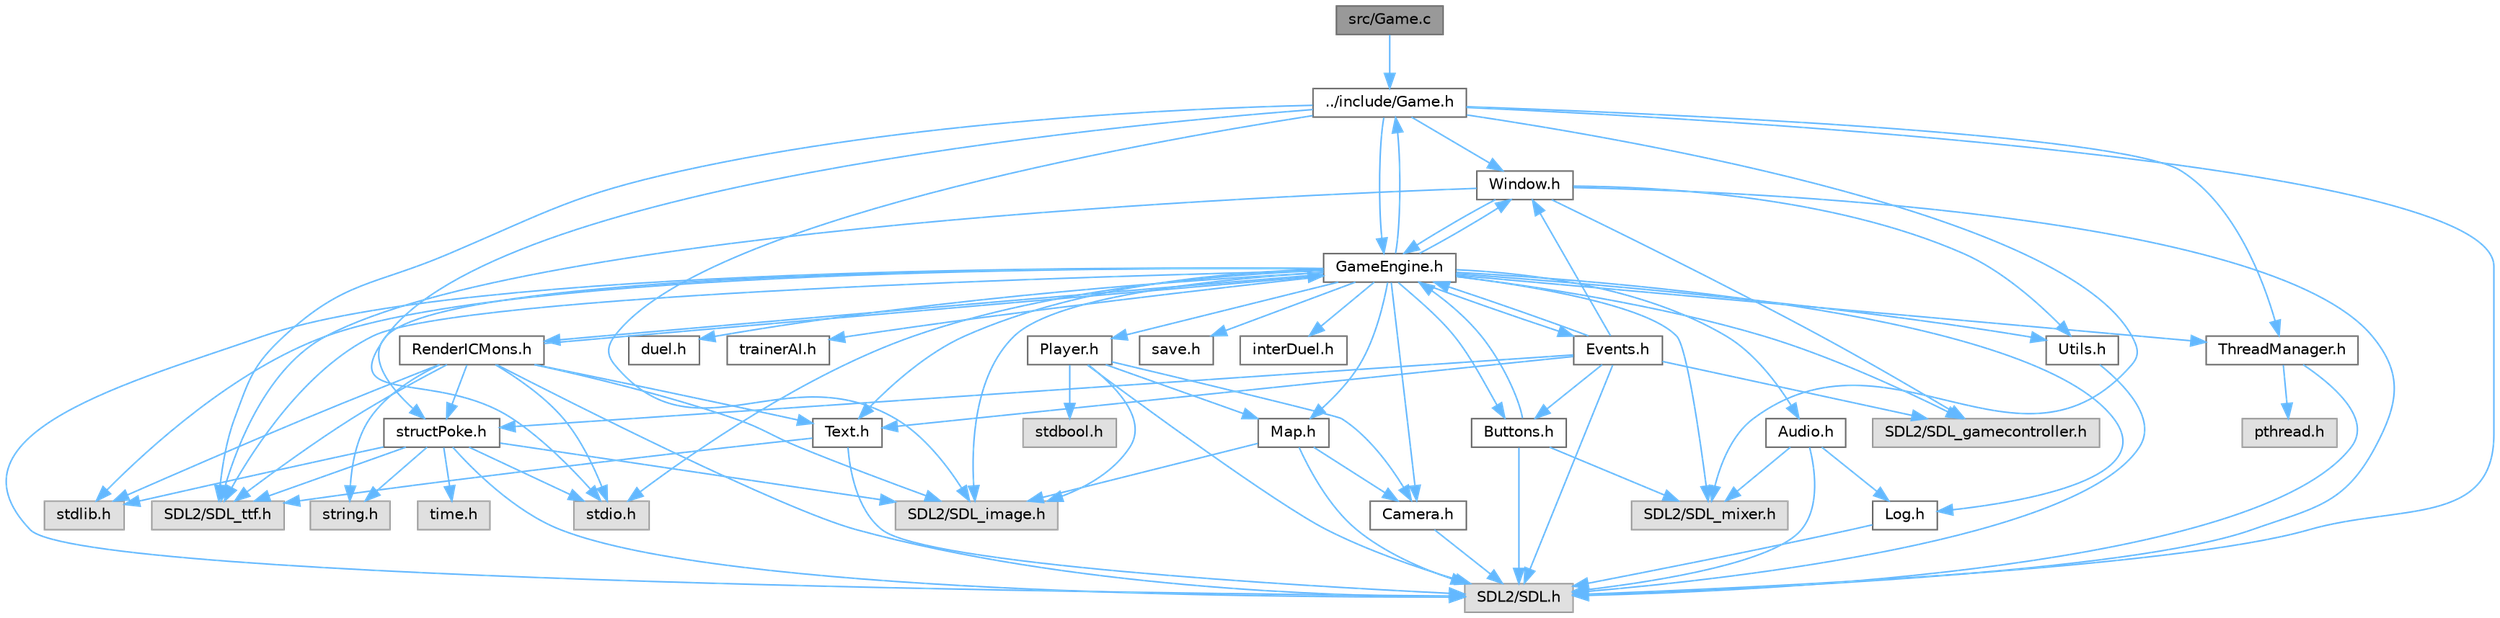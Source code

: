 digraph "src/Game.c"
{
 // LATEX_PDF_SIZE
  bgcolor="transparent";
  edge [fontname=Helvetica,fontsize=10,labelfontname=Helvetica,labelfontsize=10];
  node [fontname=Helvetica,fontsize=10,shape=box,height=0.2,width=0.4];
  Node1 [id="Node000001",label="src/Game.c",height=0.2,width=0.4,color="gray40", fillcolor="grey60", style="filled", fontcolor="black",tooltip=" "];
  Node1 -> Node2 [id="edge84_Node000001_Node000002",color="steelblue1",style="solid",tooltip=" "];
  Node2 [id="Node000002",label="../include/Game.h",height=0.2,width=0.4,color="grey40", fillcolor="white", style="filled",URL="$d3/d5f/Game_8h.html",tooltip=" "];
  Node2 -> Node3 [id="edge85_Node000002_Node000003",color="steelblue1",style="solid",tooltip=" "];
  Node3 [id="Node000003",label="SDL2/SDL.h",height=0.2,width=0.4,color="grey60", fillcolor="#E0E0E0", style="filled",tooltip=" "];
  Node2 -> Node4 [id="edge86_Node000002_Node000004",color="steelblue1",style="solid",tooltip=" "];
  Node4 [id="Node000004",label="SDL2/SDL_mixer.h",height=0.2,width=0.4,color="grey60", fillcolor="#E0E0E0", style="filled",tooltip=" "];
  Node2 -> Node5 [id="edge87_Node000002_Node000005",color="steelblue1",style="solid",tooltip=" "];
  Node5 [id="Node000005",label="SDL2/SDL_image.h",height=0.2,width=0.4,color="grey60", fillcolor="#E0E0E0", style="filled",tooltip=" "];
  Node2 -> Node6 [id="edge88_Node000002_Node000006",color="steelblue1",style="solid",tooltip=" "];
  Node6 [id="Node000006",label="SDL2/SDL_ttf.h",height=0.2,width=0.4,color="grey60", fillcolor="#E0E0E0", style="filled",tooltip=" "];
  Node2 -> Node7 [id="edge89_Node000002_Node000007",color="steelblue1",style="solid",tooltip=" "];
  Node7 [id="Node000007",label="stdio.h",height=0.2,width=0.4,color="grey60", fillcolor="#E0E0E0", style="filled",tooltip=" "];
  Node2 -> Node8 [id="edge90_Node000002_Node000008",color="steelblue1",style="solid",tooltip=" "];
  Node8 [id="Node000008",label="Window.h",height=0.2,width=0.4,color="grey40", fillcolor="white", style="filled",URL="$d3/ded/Window_8h.html",tooltip="Définition et gestion de la fenêtre principale de l'application."];
  Node8 -> Node3 [id="edge91_Node000008_Node000003",color="steelblue1",style="solid",tooltip=" "];
  Node8 -> Node6 [id="edge92_Node000008_Node000006",color="steelblue1",style="solid",tooltip=" "];
  Node8 -> Node9 [id="edge93_Node000008_Node000009",color="steelblue1",style="solid",tooltip=" "];
  Node9 [id="Node000009",label="SDL2/SDL_gamecontroller.h",height=0.2,width=0.4,color="grey60", fillcolor="#E0E0E0", style="filled",tooltip=" "];
  Node8 -> Node10 [id="edge94_Node000008_Node000010",color="steelblue1",style="solid",tooltip=" "];
  Node10 [id="Node000010",label="GameEngine.h",height=0.2,width=0.4,color="grey40", fillcolor="white", style="filled",URL="$d7/d1f/GameEngine_8h.html",tooltip="Définition et gestion du moteur de jeu."];
  Node10 -> Node3 [id="edge95_Node000010_Node000003",color="steelblue1",style="solid",tooltip=" "];
  Node10 -> Node4 [id="edge96_Node000010_Node000004",color="steelblue1",style="solid",tooltip=" "];
  Node10 -> Node5 [id="edge97_Node000010_Node000005",color="steelblue1",style="solid",tooltip=" "];
  Node10 -> Node6 [id="edge98_Node000010_Node000006",color="steelblue1",style="solid",tooltip=" "];
  Node10 -> Node9 [id="edge99_Node000010_Node000009",color="steelblue1",style="solid",tooltip=" "];
  Node10 -> Node7 [id="edge100_Node000010_Node000007",color="steelblue1",style="solid",tooltip=" "];
  Node10 -> Node11 [id="edge101_Node000010_Node000011",color="steelblue1",style="solid",tooltip=" "];
  Node11 [id="Node000011",label="stdlib.h",height=0.2,width=0.4,color="grey60", fillcolor="#E0E0E0", style="filled",tooltip=" "];
  Node10 -> Node12 [id="edge102_Node000010_Node000012",color="steelblue1",style="solid",tooltip=" "];
  Node12 [id="Node000012",label="Log.h",height=0.2,width=0.4,color="grey40", fillcolor="white", style="filled",URL="$d1/d45/Log_8h.html",tooltip=" "];
  Node12 -> Node3 [id="edge103_Node000012_Node000003",color="steelblue1",style="solid",tooltip=" "];
  Node10 -> Node13 [id="edge104_Node000010_Node000013",color="steelblue1",style="solid",tooltip=" "];
  Node13 [id="Node000013",label="Audio.h",height=0.2,width=0.4,color="grey40", fillcolor="white", style="filled",URL="$d8/daa/Audio_8h.html",tooltip="Gestion de l'audio pour l'application."];
  Node13 -> Node12 [id="edge105_Node000013_Node000012",color="steelblue1",style="solid",tooltip=" "];
  Node13 -> Node4 [id="edge106_Node000013_Node000004",color="steelblue1",style="solid",tooltip=" "];
  Node13 -> Node3 [id="edge107_Node000013_Node000003",color="steelblue1",style="solid",tooltip=" "];
  Node10 -> Node14 [id="edge108_Node000010_Node000014",color="steelblue1",style="solid",tooltip=" "];
  Node14 [id="Node000014",label="Buttons.h",height=0.2,width=0.4,color="grey40", fillcolor="white", style="filled",URL="$d3/d70/Buttons_8h.html",tooltip="Gestion des boutons et curseurs pour l'application."];
  Node14 -> Node3 [id="edge109_Node000014_Node000003",color="steelblue1",style="solid",tooltip=" "];
  Node14 -> Node4 [id="edge110_Node000014_Node000004",color="steelblue1",style="solid",tooltip=" "];
  Node14 -> Node10 [id="edge111_Node000014_Node000010",color="steelblue1",style="solid",tooltip=" "];
  Node10 -> Node15 [id="edge112_Node000010_Node000015",color="steelblue1",style="solid",tooltip=" "];
  Node15 [id="Node000015",label="structPoke.h",height=0.2,width=0.4,color="grey40", fillcolor="white", style="filled",URL="$da/d71/structPoke_8h.html",tooltip=" "];
  Node15 -> Node7 [id="edge113_Node000015_Node000007",color="steelblue1",style="solid",tooltip=" "];
  Node15 -> Node11 [id="edge114_Node000015_Node000011",color="steelblue1",style="solid",tooltip=" "];
  Node15 -> Node16 [id="edge115_Node000015_Node000016",color="steelblue1",style="solid",tooltip=" "];
  Node16 [id="Node000016",label="time.h",height=0.2,width=0.4,color="grey60", fillcolor="#E0E0E0", style="filled",tooltip=" "];
  Node15 -> Node17 [id="edge116_Node000015_Node000017",color="steelblue1",style="solid",tooltip=" "];
  Node17 [id="Node000017",label="string.h",height=0.2,width=0.4,color="grey60", fillcolor="#E0E0E0", style="filled",tooltip=" "];
  Node15 -> Node3 [id="edge117_Node000015_Node000003",color="steelblue1",style="solid",tooltip=" "];
  Node15 -> Node5 [id="edge118_Node000015_Node000005",color="steelblue1",style="solid",tooltip=" "];
  Node15 -> Node6 [id="edge119_Node000015_Node000006",color="steelblue1",style="solid",tooltip=" "];
  Node10 -> Node18 [id="edge120_Node000010_Node000018",color="steelblue1",style="solid",tooltip=" "];
  Node18 [id="Node000018",label="duel.h",height=0.2,width=0.4,color="grey40", fillcolor="white", style="filled",URL="$d6/d8e/duel_8h.html",tooltip=" "];
  Node10 -> Node19 [id="edge121_Node000010_Node000019",color="steelblue1",style="solid",tooltip=" "];
  Node19 [id="Node000019",label="trainerAI.h",height=0.2,width=0.4,color="grey40", fillcolor="white", style="filled",URL="$df/d27/trainerAI_8h.html",tooltip=" "];
  Node10 -> Node20 [id="edge122_Node000010_Node000020",color="steelblue1",style="solid",tooltip=" "];
  Node20 [id="Node000020",label="save.h",height=0.2,width=0.4,color="grey40", fillcolor="white", style="filled",URL="$d5/d5e/save_8h.html",tooltip="Save the player's data in a file."];
  Node10 -> Node21 [id="edge123_Node000010_Node000021",color="steelblue1",style="solid",tooltip=" "];
  Node21 [id="Node000021",label="interDuel.h",height=0.2,width=0.4,color="grey40", fillcolor="white", style="filled",URL="$da/d1d/interDuel_8h.html",tooltip=" "];
  Node10 -> Node22 [id="edge124_Node000010_Node000022",color="steelblue1",style="solid",tooltip=" "];
  Node22 [id="Node000022",label="Utils.h",height=0.2,width=0.4,color="grey40", fillcolor="white", style="filled",URL="$d9/ded/Utils_8h.html",tooltip="Fonctions utilitaires pour l'application."];
  Node22 -> Node3 [id="edge125_Node000022_Node000003",color="steelblue1",style="solid",tooltip=" "];
  Node10 -> Node23 [id="edge126_Node000010_Node000023",color="steelblue1",style="solid",tooltip=" "];
  Node23 [id="Node000023",label="Text.h",height=0.2,width=0.4,color="grey40", fillcolor="white", style="filled",URL="$d6/d35/Text_8h.html",tooltip="Définition et gestion des éléments de texte."];
  Node23 -> Node3 [id="edge127_Node000023_Node000003",color="steelblue1",style="solid",tooltip=" "];
  Node23 -> Node6 [id="edge128_Node000023_Node000006",color="steelblue1",style="solid",tooltip=" "];
  Node10 -> Node8 [id="edge129_Node000010_Node000008",color="steelblue1",style="solid",tooltip=" "];
  Node10 -> Node24 [id="edge130_Node000010_Node000024",color="steelblue1",style="solid",tooltip=" "];
  Node24 [id="Node000024",label="Map.h",height=0.2,width=0.4,color="grey40", fillcolor="white", style="filled",URL="$df/d79/Map_8h.html",tooltip=" "];
  Node24 -> Node3 [id="edge131_Node000024_Node000003",color="steelblue1",style="solid",tooltip=" "];
  Node24 -> Node5 [id="edge132_Node000024_Node000005",color="steelblue1",style="solid",tooltip=" "];
  Node24 -> Node25 [id="edge133_Node000024_Node000025",color="steelblue1",style="solid",tooltip=" "];
  Node25 [id="Node000025",label="Camera.h",height=0.2,width=0.4,color="grey40", fillcolor="white", style="filled",URL="$dd/de4/Camera_8h.html",tooltip="Gestion de la caméra pour le défilement de la vue du jeu."];
  Node25 -> Node3 [id="edge134_Node000025_Node000003",color="steelblue1",style="solid",tooltip=" "];
  Node10 -> Node26 [id="edge135_Node000010_Node000026",color="steelblue1",style="solid",tooltip=" "];
  Node26 [id="Node000026",label="Player.h",height=0.2,width=0.4,color="grey40", fillcolor="white", style="filled",URL="$da/dbf/Player_8h.html",tooltip=" "];
  Node26 -> Node3 [id="edge136_Node000026_Node000003",color="steelblue1",style="solid",tooltip=" "];
  Node26 -> Node5 [id="edge137_Node000026_Node000005",color="steelblue1",style="solid",tooltip=" "];
  Node26 -> Node24 [id="edge138_Node000026_Node000024",color="steelblue1",style="solid",tooltip=" "];
  Node26 -> Node25 [id="edge139_Node000026_Node000025",color="steelblue1",style="solid",tooltip=" "];
  Node26 -> Node27 [id="edge140_Node000026_Node000027",color="steelblue1",style="solid",tooltip=" "];
  Node27 [id="Node000027",label="stdbool.h",height=0.2,width=0.4,color="grey60", fillcolor="#E0E0E0", style="filled",tooltip=" "];
  Node10 -> Node25 [id="edge141_Node000010_Node000025",color="steelblue1",style="solid",tooltip=" "];
  Node10 -> Node28 [id="edge142_Node000010_Node000028",color="steelblue1",style="solid",tooltip=" "];
  Node28 [id="Node000028",label="ThreadManager.h",height=0.2,width=0.4,color="grey40", fillcolor="white", style="filled",URL="$d0/daa/ThreadManager_8h.html",tooltip=" "];
  Node28 -> Node29 [id="edge143_Node000028_Node000029",color="steelblue1",style="solid",tooltip=" "];
  Node29 [id="Node000029",label="pthread.h",height=0.2,width=0.4,color="grey60", fillcolor="#E0E0E0", style="filled",tooltip=" "];
  Node28 -> Node3 [id="edge144_Node000028_Node000003",color="steelblue1",style="solid",tooltip=" "];
  Node10 -> Node2 [id="edge145_Node000010_Node000002",color="steelblue1",style="solid",tooltip=" "];
  Node10 -> Node30 [id="edge146_Node000010_Node000030",color="steelblue1",style="solid",tooltip=" "];
  Node30 [id="Node000030",label="Events.h",height=0.2,width=0.4,color="grey40", fillcolor="white", style="filled",URL="$d0/dbb/Events_8h.html",tooltip=" "];
  Node30 -> Node10 [id="edge147_Node000030_Node000010",color="steelblue1",style="solid",tooltip=" "];
  Node30 -> Node8 [id="edge148_Node000030_Node000008",color="steelblue1",style="solid",tooltip=" "];
  Node30 -> Node14 [id="edge149_Node000030_Node000014",color="steelblue1",style="solid",tooltip=" "];
  Node30 -> Node23 [id="edge150_Node000030_Node000023",color="steelblue1",style="solid",tooltip=" "];
  Node30 -> Node15 [id="edge151_Node000030_Node000015",color="steelblue1",style="solid",tooltip=" "];
  Node30 -> Node3 [id="edge152_Node000030_Node000003",color="steelblue1",style="solid",tooltip=" "];
  Node30 -> Node9 [id="edge153_Node000030_Node000009",color="steelblue1",style="solid",tooltip=" "];
  Node10 -> Node31 [id="edge154_Node000010_Node000031",color="steelblue1",style="solid",tooltip=" "];
  Node31 [id="Node000031",label="RenderICMons.h",height=0.2,width=0.4,color="grey40", fillcolor="white", style="filled",URL="$d2/d98/RenderICMons_8h.html",tooltip="Définition et gestion du rendu des ICMons."];
  Node31 -> Node3 [id="edge155_Node000031_Node000003",color="steelblue1",style="solid",tooltip=" "];
  Node31 -> Node5 [id="edge156_Node000031_Node000005",color="steelblue1",style="solid",tooltip=" "];
  Node31 -> Node6 [id="edge157_Node000031_Node000006",color="steelblue1",style="solid",tooltip=" "];
  Node31 -> Node7 [id="edge158_Node000031_Node000007",color="steelblue1",style="solid",tooltip=" "];
  Node31 -> Node11 [id="edge159_Node000031_Node000011",color="steelblue1",style="solid",tooltip=" "];
  Node31 -> Node17 [id="edge160_Node000031_Node000017",color="steelblue1",style="solid",tooltip=" "];
  Node31 -> Node10 [id="edge161_Node000031_Node000010",color="steelblue1",style="solid",tooltip=" "];
  Node31 -> Node23 [id="edge162_Node000031_Node000023",color="steelblue1",style="solid",tooltip=" "];
  Node31 -> Node15 [id="edge163_Node000031_Node000015",color="steelblue1",style="solid",tooltip=" "];
  Node8 -> Node22 [id="edge164_Node000008_Node000022",color="steelblue1",style="solid",tooltip=" "];
  Node2 -> Node10 [id="edge165_Node000002_Node000010",color="steelblue1",style="solid",tooltip=" "];
  Node2 -> Node28 [id="edge166_Node000002_Node000028",color="steelblue1",style="solid",tooltip=" "];
}
